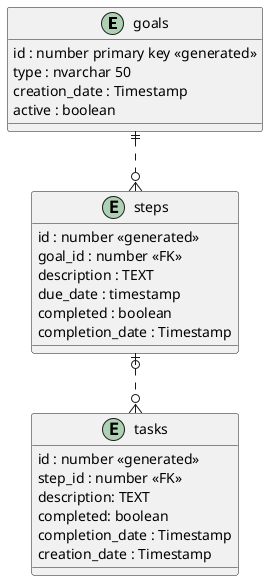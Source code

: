 @startuml
'https://plantuml.com/class-diagram

entity goals {
    id : number primary key <<generated>>
    type : nvarchar 50
    creation_date : Timestamp
    active : boolean
}

entity steps {
    id : number <<generated>>
    goal_id : number <<FK>>
    description : TEXT
    due_date : timestamp
    completed : boolean
    completion_date : Timestamp
}

entity tasks {
    id : number <<generated>>
    step_id : number <<FK>>
    description: TEXT
    completed: boolean
    completion_date : Timestamp
    creation_date : Timestamp
}
goals ||..o{ steps
steps |o..o{ tasks

@enduml
